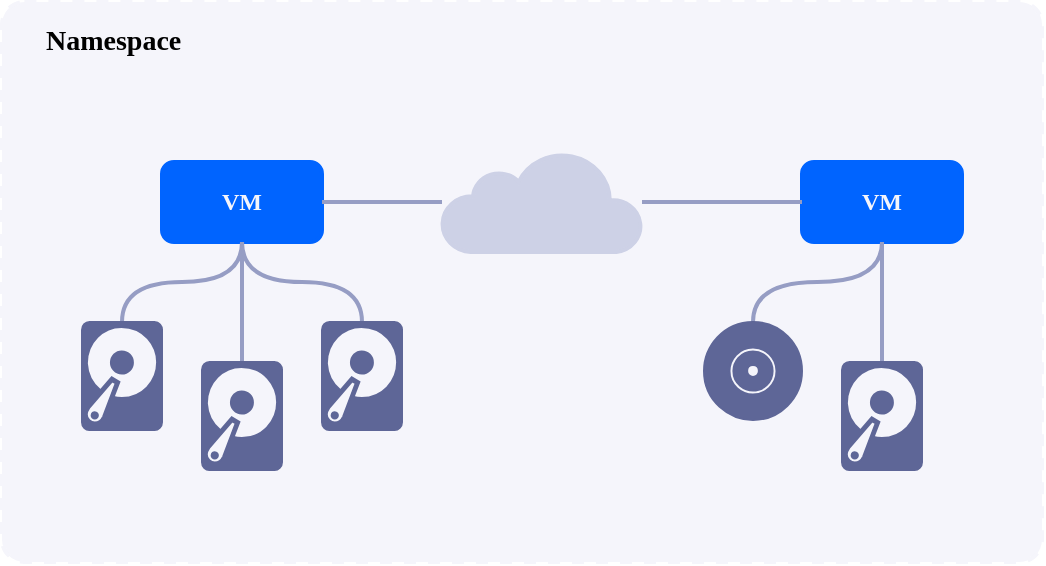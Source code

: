 <mxfile>
    <diagram id="fnCJLFpcN7sqBl63v5Wc" name="VMS">
        <mxGraphModel dx="927" dy="808" grid="1" gridSize="10" guides="1" tooltips="1" connect="1" arrows="1" fold="1" page="1" pageScale="1" pageWidth="690" pageHeight="980" math="0" shadow="0">
            <root>
                <mxCell id="0"/>
                <mxCell id="1" parent="0"/>
                <mxCell id="2" value="" style="rounded=1;whiteSpace=wrap;html=1;fillColor=#f5f5fb;strokeColor=#f5f5fb;arcSize=4;strokeWidth=2;fontFamily=JetBrains Mono;fontSource=https%3A%2F%2Ffonts.googleapis.com%2Fcss%3Ffamily%3DJetBrains%2BMono;dashed=1;fontStyle=1" parent="1" vertex="1">
                    <mxGeometry x="40" y="120" width="520" height="280" as="geometry"/>
                </mxCell>
                <mxCell id="5" value="Namespace" style="text;html=1;strokeColor=none;fillColor=none;align=left;verticalAlign=middle;whiteSpace=wrap;rounded=0;fontColor=default;strokeWidth=2;fontFamily=JetBrains Mono;fontSource=https%3A%2F%2Ffonts.googleapis.com%2Fcss%3Ffamily%3DJetBrains%2BMono;fontSize=14;fontStyle=1;" parent="1" vertex="1">
                    <mxGeometry x="60" y="130" width="60" height="20" as="geometry"/>
                </mxCell>
                <mxCell id="27" value="VM" style="rounded=1;whiteSpace=wrap;html=1;fillColor=#0064ff;fontColor=#f5f5fb;strokeColor=#0064ff;strokeWidth=2;fontFamily=JetBrains Mono;fontSource=https%3A%2F%2Ffonts.googleapis.com%2Fcss%3Ffamily%3DJetBrains%2BMono;fontStyle=1" parent="1" vertex="1">
                    <mxGeometry x="120" y="200" width="80" height="40" as="geometry"/>
                </mxCell>
                <mxCell id="31" style="edgeStyle=orthogonalEdgeStyle;html=1;fontSize=14;curved=1;endArrow=none;endFill=0;strokeWidth=2;strokeColor=#969dc4;fontStyle=1;fillColor=#969dc4;" parent="1" source="28" target="27" edge="1">
                    <mxGeometry relative="1" as="geometry"/>
                </mxCell>
                <mxCell id="28" value="" style="sketch=0;pointerEvents=1;shadow=0;dashed=0;html=1;strokeColor=#5e6697;fillColor=#5e6697;labelPosition=center;verticalLabelPosition=bottom;verticalAlign=top;outlineConnect=0;align=center;shape=mxgraph.office.devices.hard_disk;fontSize=14;fontStyle=1;fontColor=#f5f5fb;" parent="1" vertex="1">
                    <mxGeometry x="80" y="280" width="40" height="54" as="geometry"/>
                </mxCell>
                <mxCell id="32" style="edgeStyle=orthogonalEdgeStyle;curved=1;html=1;strokeWidth=2;fontSize=14;endArrow=none;endFill=0;strokeColor=#969dc4;fontStyle=1;fillColor=#969dc4;" parent="1" source="29" target="27" edge="1">
                    <mxGeometry relative="1" as="geometry"/>
                </mxCell>
                <mxCell id="29" value="" style="sketch=0;pointerEvents=1;shadow=0;dashed=0;html=1;strokeColor=#5e6697;fillColor=#5e6697;labelPosition=center;verticalLabelPosition=bottom;verticalAlign=top;outlineConnect=0;align=center;shape=mxgraph.office.devices.hard_disk;fontSize=14;fontStyle=1;fontColor=#f5f5fb;" parent="1" vertex="1">
                    <mxGeometry x="140" y="300" width="40" height="54" as="geometry"/>
                </mxCell>
                <mxCell id="33" style="edgeStyle=orthogonalEdgeStyle;curved=1;html=1;strokeWidth=2;fontSize=14;endArrow=none;endFill=0;strokeColor=#969dc4;fontStyle=1;fillColor=#969dc4;" parent="1" source="30" target="27" edge="1">
                    <mxGeometry relative="1" as="geometry"/>
                </mxCell>
                <mxCell id="30" value="" style="sketch=0;pointerEvents=1;shadow=0;dashed=0;html=1;strokeColor=#5e6697;fillColor=#5e6697;labelPosition=center;verticalLabelPosition=bottom;verticalAlign=top;outlineConnect=0;align=center;shape=mxgraph.office.devices.hard_disk;fontSize=14;fontStyle=1;fontColor=#f5f5fb;" parent="1" vertex="1">
                    <mxGeometry x="200" y="280" width="40" height="54" as="geometry"/>
                </mxCell>
                <mxCell id="34" value="VM" style="rounded=1;whiteSpace=wrap;html=1;fillColor=#0064ff;fontColor=#f5f5fb;strokeColor=#0064ff;strokeWidth=2;fontFamily=JetBrains Mono;fontSource=https%3A%2F%2Ffonts.googleapis.com%2Fcss%3Ffamily%3DJetBrains%2BMono;fontStyle=1" parent="1" vertex="1">
                    <mxGeometry x="440" y="200" width="80" height="40" as="geometry"/>
                </mxCell>
                <mxCell id="38" style="edgeStyle=orthogonalEdgeStyle;curved=1;html=1;entryX=0.5;entryY=1;entryDx=0;entryDy=0;strokeWidth=2;fontSize=14;endArrow=none;endFill=0;strokeColor=#969dc4;fontStyle=1;fillColor=#969dc4;" parent="1" source="36" target="34" edge="1">
                    <mxGeometry relative="1" as="geometry"/>
                </mxCell>
                <mxCell id="36" value="" style="sketch=0;pointerEvents=1;shadow=0;dashed=0;html=1;strokeColor=#5e6697;fillColor=#5e6697;labelPosition=center;verticalLabelPosition=bottom;verticalAlign=top;outlineConnect=0;align=center;shape=mxgraph.office.devices.hard_disk;fontSize=14;fontStyle=1;fontColor=#f5f5fb;" parent="1" vertex="1">
                    <mxGeometry x="460" y="300" width="40" height="54" as="geometry"/>
                </mxCell>
                <mxCell id="41" style="edgeStyle=orthogonalEdgeStyle;curved=1;html=1;strokeWidth=2;fontSize=14;endArrow=none;endFill=0;strokeColor=#969dc4;fontStyle=1;fillColor=#969dc4;" parent="1" source="40" target="34" edge="1">
                    <mxGeometry relative="1" as="geometry"/>
                </mxCell>
                <mxCell id="40" value="" style="sketch=0;pointerEvents=1;shadow=0;dashed=0;html=1;strokeColor=#5e6697;fillColor=#5e6697;labelPosition=center;verticalLabelPosition=bottom;verticalAlign=top;outlineConnect=0;align=center;shape=mxgraph.office.devices.cd_dvd;fontSize=14;fontStyle=1;fontColor=#f5f5fb;" parent="1" vertex="1">
                    <mxGeometry x="391" y="280" width="49" height="49" as="geometry"/>
                </mxCell>
                <mxCell id="43" style="edgeStyle=orthogonalEdgeStyle;curved=1;html=1;strokeWidth=2;fontSize=14;endArrow=none;endFill=0;strokeColor=#969dc4;fontStyle=1;fillColor=#969dc4;" parent="1" source="42" target="27" edge="1">
                    <mxGeometry relative="1" as="geometry"/>
                </mxCell>
                <mxCell id="44" style="edgeStyle=orthogonalEdgeStyle;curved=1;html=1;strokeWidth=2;fontSize=14;endArrow=none;endFill=0;strokeColor=#969dc4;fontStyle=1;fillColor=#969dc4;" parent="1" source="42" target="34" edge="1">
                    <mxGeometry relative="1" as="geometry"/>
                </mxCell>
                <mxCell id="42" value="" style="html=1;verticalLabelPosition=bottom;align=center;labelBackgroundColor=#ffffff;verticalAlign=top;strokeWidth=2;strokeColor=#cdd1e6;shadow=0;dashed=0;shape=mxgraph.ios7.icons.cloud;fontSize=14;fillColor=#cdd1e6;fontStyle=1" parent="1" vertex="1">
                    <mxGeometry x="260" y="195" width="100" height="50" as="geometry"/>
                </mxCell>
            </root>
        </mxGraphModel>
    </diagram>
</mxfile>
